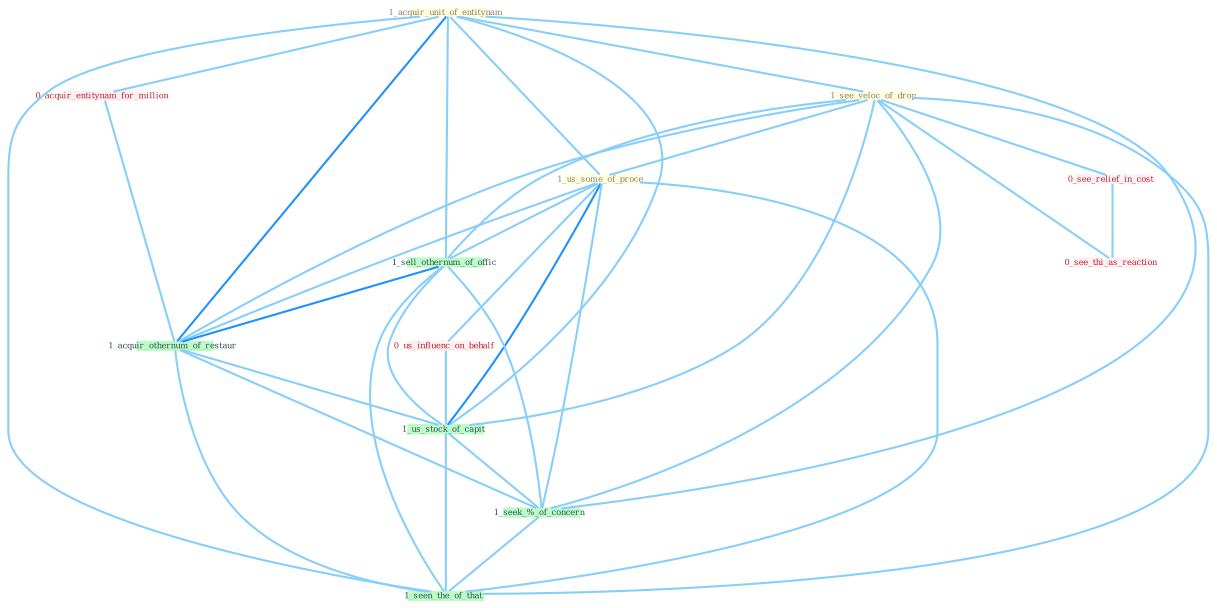 Graph G{ 
    node
    [shape=polygon,style=filled,width=.5,height=.06,color="#BDFCC9",fixedsize=true,fontsize=4,
    fontcolor="#2f4f4f"];
    {node
    [color="#ffffe0", fontcolor="#8b7d6b"] "1_acquir_unit_of_entitynam " "1_see_veloc_of_drop " "1_us_some_of_proce "}
{node [color="#fff0f5", fontcolor="#b22222"] "0_acquir_entitynam_for_million " "0_us_influenc_on_behalf " "0_see_relief_in_cost " "0_see_thi_as_reaction "}
edge [color="#B0E2FF"];

	"1_acquir_unit_of_entitynam " -- "1_see_veloc_of_drop " [w="1", color="#87cefa" ];
	"1_acquir_unit_of_entitynam " -- "1_us_some_of_proce " [w="1", color="#87cefa" ];
	"1_acquir_unit_of_entitynam " -- "0_acquir_entitynam_for_million " [w="1", color="#87cefa" ];
	"1_acquir_unit_of_entitynam " -- "1_sell_othernum_of_offic " [w="1", color="#87cefa" ];
	"1_acquir_unit_of_entitynam " -- "1_acquir_othernum_of_restaur " [w="2", color="#1e90ff" , len=0.8];
	"1_acquir_unit_of_entitynam " -- "1_us_stock_of_capit " [w="1", color="#87cefa" ];
	"1_acquir_unit_of_entitynam " -- "1_seek_%_of_concern " [w="1", color="#87cefa" ];
	"1_acquir_unit_of_entitynam " -- "1_seen_the_of_that " [w="1", color="#87cefa" ];
	"1_see_veloc_of_drop " -- "1_us_some_of_proce " [w="1", color="#87cefa" ];
	"1_see_veloc_of_drop " -- "1_sell_othernum_of_offic " [w="1", color="#87cefa" ];
	"1_see_veloc_of_drop " -- "0_see_relief_in_cost " [w="1", color="#87cefa" ];
	"1_see_veloc_of_drop " -- "0_see_thi_as_reaction " [w="1", color="#87cefa" ];
	"1_see_veloc_of_drop " -- "1_acquir_othernum_of_restaur " [w="1", color="#87cefa" ];
	"1_see_veloc_of_drop " -- "1_us_stock_of_capit " [w="1", color="#87cefa" ];
	"1_see_veloc_of_drop " -- "1_seek_%_of_concern " [w="1", color="#87cefa" ];
	"1_see_veloc_of_drop " -- "1_seen_the_of_that " [w="1", color="#87cefa" ];
	"1_us_some_of_proce " -- "1_sell_othernum_of_offic " [w="1", color="#87cefa" ];
	"1_us_some_of_proce " -- "0_us_influenc_on_behalf " [w="1", color="#87cefa" ];
	"1_us_some_of_proce " -- "1_acquir_othernum_of_restaur " [w="1", color="#87cefa" ];
	"1_us_some_of_proce " -- "1_us_stock_of_capit " [w="2", color="#1e90ff" , len=0.8];
	"1_us_some_of_proce " -- "1_seek_%_of_concern " [w="1", color="#87cefa" ];
	"1_us_some_of_proce " -- "1_seen_the_of_that " [w="1", color="#87cefa" ];
	"0_acquir_entitynam_for_million " -- "1_acquir_othernum_of_restaur " [w="1", color="#87cefa" ];
	"1_sell_othernum_of_offic " -- "1_acquir_othernum_of_restaur " [w="2", color="#1e90ff" , len=0.8];
	"1_sell_othernum_of_offic " -- "1_us_stock_of_capit " [w="1", color="#87cefa" ];
	"1_sell_othernum_of_offic " -- "1_seek_%_of_concern " [w="1", color="#87cefa" ];
	"1_sell_othernum_of_offic " -- "1_seen_the_of_that " [w="1", color="#87cefa" ];
	"0_us_influenc_on_behalf " -- "1_us_stock_of_capit " [w="1", color="#87cefa" ];
	"0_see_relief_in_cost " -- "0_see_thi_as_reaction " [w="1", color="#87cefa" ];
	"1_acquir_othernum_of_restaur " -- "1_us_stock_of_capit " [w="1", color="#87cefa" ];
	"1_acquir_othernum_of_restaur " -- "1_seek_%_of_concern " [w="1", color="#87cefa" ];
	"1_acquir_othernum_of_restaur " -- "1_seen_the_of_that " [w="1", color="#87cefa" ];
	"1_us_stock_of_capit " -- "1_seek_%_of_concern " [w="1", color="#87cefa" ];
	"1_us_stock_of_capit " -- "1_seen_the_of_that " [w="1", color="#87cefa" ];
	"1_seek_%_of_concern " -- "1_seen_the_of_that " [w="1", color="#87cefa" ];
}